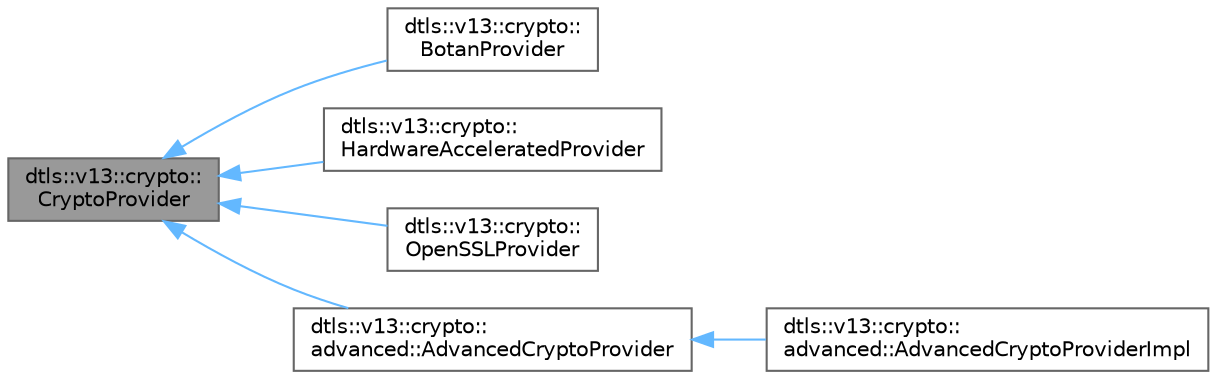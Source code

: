 digraph "dtls::v13::crypto::CryptoProvider"
{
 // LATEX_PDF_SIZE
  bgcolor="transparent";
  edge [fontname=Helvetica,fontsize=10,labelfontname=Helvetica,labelfontsize=10];
  node [fontname=Helvetica,fontsize=10,shape=box,height=0.2,width=0.4];
  rankdir="LR";
  Node1 [id="Node000001",label="dtls::v13::crypto::\lCryptoProvider",height=0.2,width=0.4,color="gray40", fillcolor="grey60", style="filled", fontcolor="black",tooltip="Abstract base class for cryptographic providers."];
  Node1 -> Node2 [id="edge1_Node000001_Node000002",dir="back",color="steelblue1",style="solid",tooltip=" "];
  Node2 [id="Node000002",label="dtls::v13::crypto::\lBotanProvider",height=0.2,width=0.4,color="gray40", fillcolor="white", style="filled",URL="$classdtls_1_1v13_1_1crypto_1_1BotanProvider.html",tooltip="Botan-based cryptographic provider implementation."];
  Node1 -> Node3 [id="edge2_Node000001_Node000003",dir="back",color="steelblue1",style="solid",tooltip=" "];
  Node3 [id="Node000003",label="dtls::v13::crypto::\lHardwareAcceleratedProvider",height=0.2,width=0.4,color="gray40", fillcolor="white", style="filled",URL="$classdtls_1_1v13_1_1crypto_1_1HardwareAcceleratedProvider.html",tooltip="Hardware-accelerated crypto provider wrapper."];
  Node1 -> Node4 [id="edge3_Node000001_Node000004",dir="back",color="steelblue1",style="solid",tooltip=" "];
  Node4 [id="Node000004",label="dtls::v13::crypto::\lOpenSSLProvider",height=0.2,width=0.4,color="gray40", fillcolor="white", style="filled",URL="$classdtls_1_1v13_1_1crypto_1_1OpenSSLProvider.html",tooltip="OpenSSL-based cryptographic provider implementation."];
  Node1 -> Node5 [id="edge4_Node000001_Node000005",dir="back",color="steelblue1",style="solid",tooltip=" "];
  Node5 [id="Node000005",label="dtls::v13::crypto::\ladvanced::AdvancedCryptoProvider",height=0.2,width=0.4,color="gray40", fillcolor="white", style="filled",URL="$classdtls_1_1v13_1_1crypto_1_1advanced_1_1AdvancedCryptoProvider.html",tooltip="Advanced crypto provider interface."];
  Node5 -> Node6 [id="edge5_Node000005_Node000006",dir="back",color="steelblue1",style="solid",tooltip=" "];
  Node6 [id="Node000006",label="dtls::v13::crypto::\ladvanced::AdvancedCryptoProviderImpl",height=0.2,width=0.4,color="gray40", fillcolor="white", style="filled",URL="$classdtls_1_1v13_1_1crypto_1_1advanced_1_1AdvancedCryptoProviderImpl.html",tooltip="Advanced crypto provider implementation."];
}
